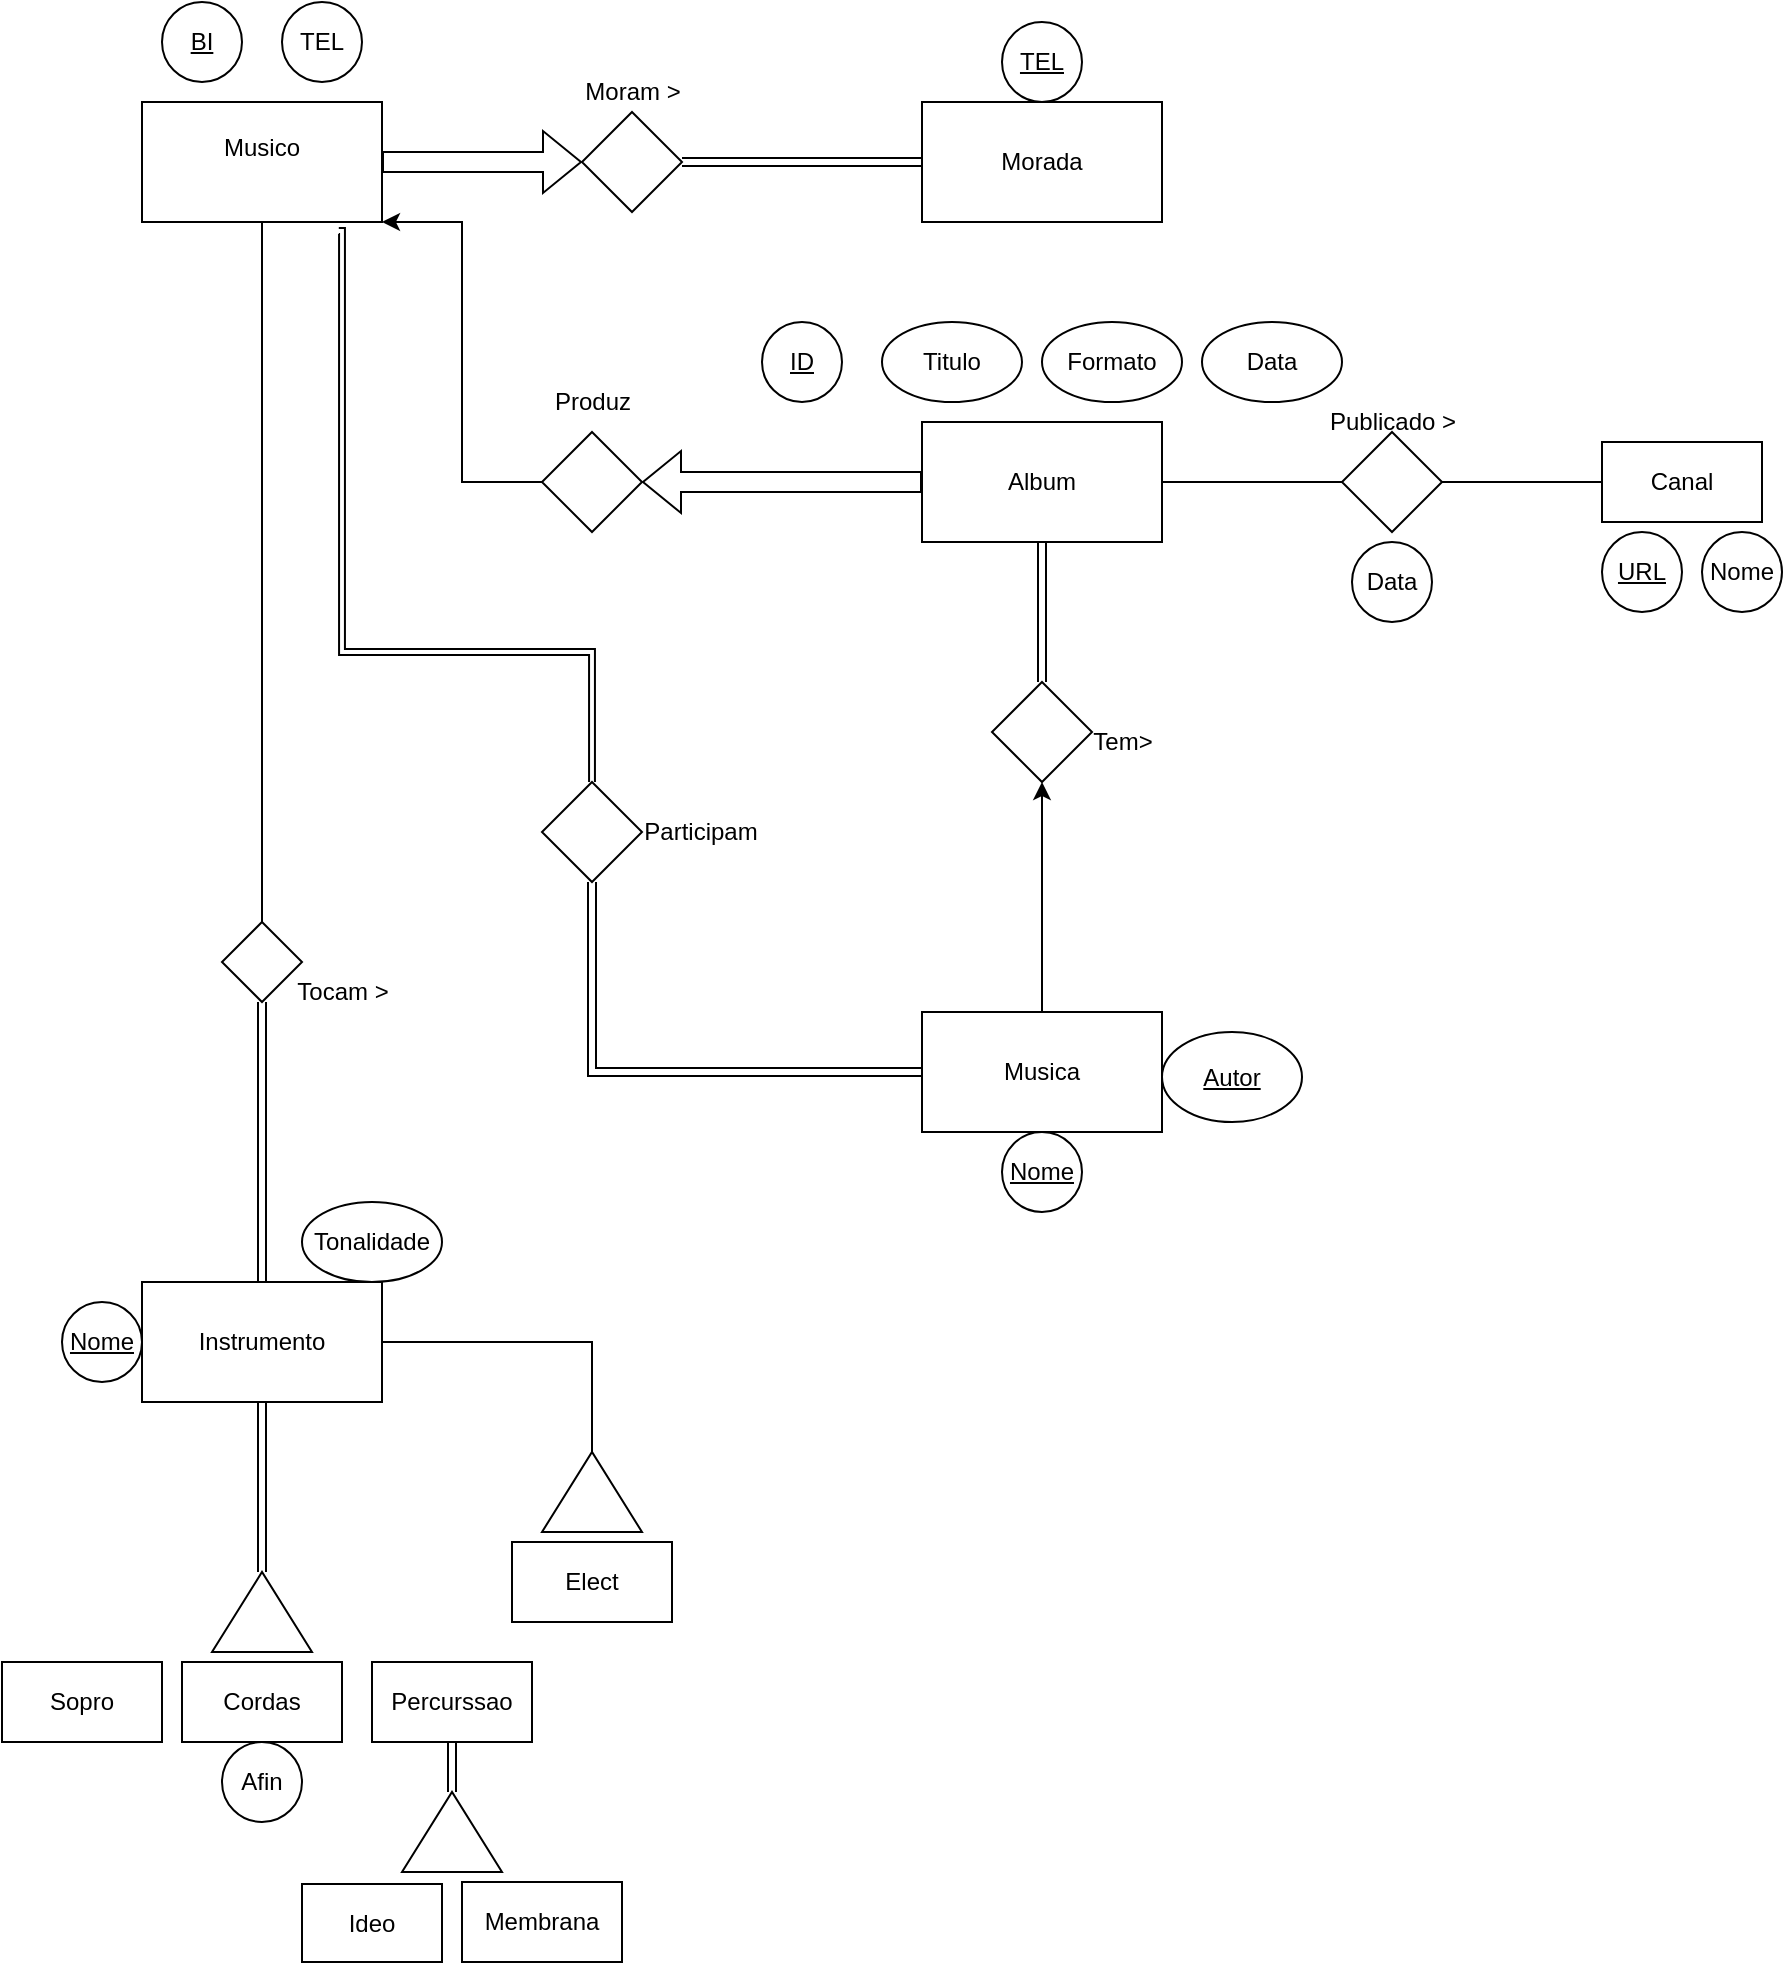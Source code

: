 <mxfile version="18.0.5" type="github">
  <diagram id="sdHl12aGgxhCoOVzmRbm" name="Page-1">
    <mxGraphModel dx="1673" dy="929" grid="1" gridSize="10" guides="1" tooltips="1" connect="1" arrows="1" fold="1" page="1" pageScale="1" pageWidth="10000" pageHeight="5000" math="0" shadow="0">
      <root>
        <mxCell id="0" />
        <mxCell id="1" parent="0" />
        <mxCell id="3J2q1XgpKWqCFiv-4bGi-29" style="edgeStyle=orthogonalEdgeStyle;rounded=0;orthogonalLoop=1;jettySize=auto;html=1;entryX=0.5;entryY=0;entryDx=0;entryDy=0;endArrow=none;endFill=0;" edge="1" parent="1" source="3J2q1XgpKWqCFiv-4bGi-1" target="3J2q1XgpKWqCFiv-4bGi-26">
          <mxGeometry relative="1" as="geometry" />
        </mxCell>
        <mxCell id="3J2q1XgpKWqCFiv-4bGi-1" value="&lt;div&gt;Musico&lt;/div&gt;&lt;br&gt;" style="rounded=0;whiteSpace=wrap;html=1;" vertex="1" parent="1">
          <mxGeometry x="100" y="190" width="120" height="60" as="geometry" />
        </mxCell>
        <mxCell id="3J2q1XgpKWqCFiv-4bGi-3" value="&lt;u&gt;BI&lt;/u&gt;" style="ellipse;whiteSpace=wrap;html=1;" vertex="1" parent="1">
          <mxGeometry x="110" y="140" width="40" height="40" as="geometry" />
        </mxCell>
        <mxCell id="3J2q1XgpKWqCFiv-4bGi-4" value="TEL" style="ellipse;whiteSpace=wrap;html=1;" vertex="1" parent="1">
          <mxGeometry x="170" y="140" width="40" height="40" as="geometry" />
        </mxCell>
        <mxCell id="3J2q1XgpKWqCFiv-4bGi-28" style="edgeStyle=orthogonalEdgeStyle;shape=link;rounded=0;orthogonalLoop=1;jettySize=auto;html=1;endArrow=none;endFill=0;" edge="1" parent="1" source="3J2q1XgpKWqCFiv-4bGi-5" target="3J2q1XgpKWqCFiv-4bGi-26">
          <mxGeometry relative="1" as="geometry" />
        </mxCell>
        <mxCell id="3J2q1XgpKWqCFiv-4bGi-51" style="edgeStyle=orthogonalEdgeStyle;rounded=0;orthogonalLoop=1;jettySize=auto;html=1;startArrow=none;startFill=0;endArrow=classic;endFill=1;shape=link;" edge="1" parent="1" source="3J2q1XgpKWqCFiv-4bGi-5" target="3J2q1XgpKWqCFiv-4bGi-46">
          <mxGeometry relative="1" as="geometry" />
        </mxCell>
        <mxCell id="3J2q1XgpKWqCFiv-4bGi-63" style="edgeStyle=orthogonalEdgeStyle;rounded=0;orthogonalLoop=1;jettySize=auto;html=1;entryX=0.5;entryY=0;entryDx=0;entryDy=0;startArrow=none;startFill=0;endArrow=classic;endFill=1;" edge="1" parent="1" source="3J2q1XgpKWqCFiv-4bGi-5" target="3J2q1XgpKWqCFiv-4bGi-62">
          <mxGeometry relative="1" as="geometry">
            <Array as="points">
              <mxPoint x="325" y="810" />
              <mxPoint x="325" y="885" />
            </Array>
          </mxGeometry>
        </mxCell>
        <mxCell id="3J2q1XgpKWqCFiv-4bGi-5" value="Instrumento" style="rounded=0;whiteSpace=wrap;html=1;" vertex="1" parent="1">
          <mxGeometry x="100" y="780" width="120" height="60" as="geometry" />
        </mxCell>
        <mxCell id="3J2q1XgpKWqCFiv-4bGi-6" value="&lt;u&gt;Nome&lt;/u&gt;" style="ellipse;whiteSpace=wrap;html=1;" vertex="1" parent="1">
          <mxGeometry x="60" y="790" width="40" height="40" as="geometry" />
        </mxCell>
        <mxCell id="3J2q1XgpKWqCFiv-4bGi-7" value="Tonalidade" style="ellipse;whiteSpace=wrap;html=1;" vertex="1" parent="1">
          <mxGeometry x="180" y="740" width="70" height="40" as="geometry" />
        </mxCell>
        <mxCell id="3J2q1XgpKWqCFiv-4bGi-31" style="edgeStyle=orthogonalEdgeStyle;rounded=0;orthogonalLoop=1;jettySize=auto;html=1;endArrow=none;endFill=0;startArrow=classic;startFill=1;" edge="1" parent="1" source="3J2q1XgpKWqCFiv-4bGi-32" target="3J2q1XgpKWqCFiv-4bGi-16">
          <mxGeometry relative="1" as="geometry" />
        </mxCell>
        <mxCell id="3J2q1XgpKWqCFiv-4bGi-67" style="edgeStyle=orthogonalEdgeStyle;rounded=0;orthogonalLoop=1;jettySize=auto;html=1;startArrow=none;startFill=0;endArrow=none;endFill=0;" edge="1" parent="1" source="3J2q1XgpKWqCFiv-4bGi-8" target="3J2q1XgpKWqCFiv-4bGi-66">
          <mxGeometry relative="1" as="geometry" />
        </mxCell>
        <mxCell id="3J2q1XgpKWqCFiv-4bGi-8" value="Album" style="rounded=0;whiteSpace=wrap;html=1;" vertex="1" parent="1">
          <mxGeometry x="490" y="350" width="120" height="60" as="geometry" />
        </mxCell>
        <mxCell id="3J2q1XgpKWqCFiv-4bGi-9" value="&lt;u&gt;ID&lt;/u&gt;" style="ellipse;whiteSpace=wrap;html=1;" vertex="1" parent="1">
          <mxGeometry x="410" y="300" width="40" height="40" as="geometry" />
        </mxCell>
        <mxCell id="3J2q1XgpKWqCFiv-4bGi-10" value="Titulo" style="ellipse;whiteSpace=wrap;html=1;" vertex="1" parent="1">
          <mxGeometry x="470" y="300" width="70" height="40" as="geometry" />
        </mxCell>
        <mxCell id="3J2q1XgpKWqCFiv-4bGi-11" value="Formato" style="ellipse;whiteSpace=wrap;html=1;" vertex="1" parent="1">
          <mxGeometry x="550" y="300" width="70" height="40" as="geometry" />
        </mxCell>
        <mxCell id="3J2q1XgpKWqCFiv-4bGi-12" value="&lt;div&gt;Data&lt;/div&gt;" style="ellipse;whiteSpace=wrap;html=1;" vertex="1" parent="1">
          <mxGeometry x="630" y="300" width="70" height="40" as="geometry" />
        </mxCell>
        <mxCell id="3J2q1XgpKWqCFiv-4bGi-13" value="&lt;div&gt;Morada&lt;/div&gt;" style="rounded=0;whiteSpace=wrap;html=1;" vertex="1" parent="1">
          <mxGeometry x="490" y="190" width="120" height="60" as="geometry" />
        </mxCell>
        <mxCell id="3J2q1XgpKWqCFiv-4bGi-15" value="&lt;u&gt;TEL&lt;/u&gt;" style="ellipse;whiteSpace=wrap;html=1;" vertex="1" parent="1">
          <mxGeometry x="530" y="150" width="40" height="40" as="geometry" />
        </mxCell>
        <mxCell id="3J2q1XgpKWqCFiv-4bGi-37" style="edgeStyle=orthogonalEdgeStyle;shape=link;rounded=0;orthogonalLoop=1;jettySize=auto;html=1;startArrow=classic;startFill=1;endArrow=classicThin;endFill=1;" edge="1" parent="1" source="3J2q1XgpKWqCFiv-4bGi-16" target="3J2q1XgpKWqCFiv-4bGi-35">
          <mxGeometry relative="1" as="geometry" />
        </mxCell>
        <mxCell id="3J2q1XgpKWqCFiv-4bGi-16" value="Musica" style="rounded=0;whiteSpace=wrap;html=1;" vertex="1" parent="1">
          <mxGeometry x="490" y="645" width="120" height="60" as="geometry" />
        </mxCell>
        <mxCell id="3J2q1XgpKWqCFiv-4bGi-17" value="&lt;u&gt;Nome&lt;/u&gt;" style="ellipse;whiteSpace=wrap;html=1;" vertex="1" parent="1">
          <mxGeometry x="530" y="705" width="40" height="40" as="geometry" />
        </mxCell>
        <mxCell id="3J2q1XgpKWqCFiv-4bGi-18" value="&lt;u&gt;Autor&lt;/u&gt;" style="ellipse;whiteSpace=wrap;html=1;" vertex="1" parent="1">
          <mxGeometry x="610" y="655" width="70" height="45" as="geometry" />
        </mxCell>
        <mxCell id="3J2q1XgpKWqCFiv-4bGi-23" style="edgeStyle=orthogonalEdgeStyle;rounded=0;orthogonalLoop=1;jettySize=auto;html=1;endArrow=none;endFill=0;shape=link;" edge="1" parent="1" source="3J2q1XgpKWqCFiv-4bGi-19">
          <mxGeometry relative="1" as="geometry">
            <mxPoint x="490" y="220" as="targetPoint" />
          </mxGeometry>
        </mxCell>
        <mxCell id="3J2q1XgpKWqCFiv-4bGi-19" value="" style="rhombus;whiteSpace=wrap;html=1;" vertex="1" parent="1">
          <mxGeometry x="320" y="195" width="50" height="50" as="geometry" />
        </mxCell>
        <mxCell id="3J2q1XgpKWqCFiv-4bGi-24" value="Moram &amp;gt;" style="text;html=1;align=center;verticalAlign=middle;resizable=0;points=[];autosize=1;strokeColor=none;fillColor=none;" vertex="1" parent="1">
          <mxGeometry x="315" y="175" width="60" height="20" as="geometry" />
        </mxCell>
        <mxCell id="3J2q1XgpKWqCFiv-4bGi-25" value="" style="shape=flexArrow;endArrow=classic;html=1;rounded=0;entryX=0;entryY=0.5;entryDx=0;entryDy=0;" edge="1" parent="1" source="3J2q1XgpKWqCFiv-4bGi-1" target="3J2q1XgpKWqCFiv-4bGi-19">
          <mxGeometry width="50" height="50" relative="1" as="geometry">
            <mxPoint x="190" y="410" as="sourcePoint" />
            <mxPoint x="240" y="360" as="targetPoint" />
            <Array as="points" />
          </mxGeometry>
        </mxCell>
        <mxCell id="3J2q1XgpKWqCFiv-4bGi-26" value="" style="rhombus;whiteSpace=wrap;html=1;" vertex="1" parent="1">
          <mxGeometry x="140" y="600" width="40" height="40" as="geometry" />
        </mxCell>
        <mxCell id="3J2q1XgpKWqCFiv-4bGi-27" value="Tocam &amp;gt; " style="text;html=1;align=center;verticalAlign=middle;resizable=0;points=[];autosize=1;strokeColor=none;fillColor=none;" vertex="1" parent="1">
          <mxGeometry x="170" y="625" width="60" height="20" as="geometry" />
        </mxCell>
        <mxCell id="3J2q1XgpKWqCFiv-4bGi-32" value="" style="rhombus;whiteSpace=wrap;html=1;" vertex="1" parent="1">
          <mxGeometry x="525" y="480" width="50" height="50" as="geometry" />
        </mxCell>
        <mxCell id="3J2q1XgpKWqCFiv-4bGi-33" value="" style="edgeStyle=orthogonalEdgeStyle;rounded=0;orthogonalLoop=1;jettySize=auto;html=1;endArrow=none;endFill=0;shape=link;" edge="1" parent="1" source="3J2q1XgpKWqCFiv-4bGi-8" target="3J2q1XgpKWqCFiv-4bGi-32">
          <mxGeometry relative="1" as="geometry">
            <mxPoint x="550" y="410.0" as="sourcePoint" />
            <mxPoint x="550" y="645.0" as="targetPoint" />
          </mxGeometry>
        </mxCell>
        <mxCell id="3J2q1XgpKWqCFiv-4bGi-34" value="Tem&amp;gt;" style="text;html=1;align=center;verticalAlign=middle;resizable=0;points=[];autosize=1;strokeColor=none;fillColor=none;" vertex="1" parent="1">
          <mxGeometry x="565" y="500" width="50" height="20" as="geometry" />
        </mxCell>
        <mxCell id="3J2q1XgpKWqCFiv-4bGi-38" style="edgeStyle=orthogonalEdgeStyle;shape=link;rounded=0;orthogonalLoop=1;jettySize=auto;html=1;entryX=0.82;entryY=1.075;entryDx=0;entryDy=0;entryPerimeter=0;startArrow=classic;startFill=1;endArrow=classicThin;endFill=1;width=2.941;" edge="1" parent="1" source="3J2q1XgpKWqCFiv-4bGi-35" target="3J2q1XgpKWqCFiv-4bGi-1">
          <mxGeometry relative="1" as="geometry">
            <Array as="points">
              <mxPoint x="325" y="465" />
              <mxPoint x="200" y="465" />
              <mxPoint x="200" y="255" />
            </Array>
          </mxGeometry>
        </mxCell>
        <mxCell id="3J2q1XgpKWqCFiv-4bGi-35" value="" style="rhombus;whiteSpace=wrap;html=1;" vertex="1" parent="1">
          <mxGeometry x="300" y="530" width="50" height="50" as="geometry" />
        </mxCell>
        <mxCell id="3J2q1XgpKWqCFiv-4bGi-36" value="&lt;div&gt;Participam&lt;/div&gt;" style="text;html=1;align=center;verticalAlign=middle;resizable=0;points=[];autosize=1;strokeColor=none;fillColor=none;" vertex="1" parent="1">
          <mxGeometry x="344" y="545" width="70" height="20" as="geometry" />
        </mxCell>
        <mxCell id="3J2q1XgpKWqCFiv-4bGi-44" style="edgeStyle=orthogonalEdgeStyle;rounded=0;orthogonalLoop=1;jettySize=auto;html=1;entryX=1;entryY=1;entryDx=0;entryDy=0;startArrow=none;startFill=0;endArrow=classic;endFill=1;" edge="1" parent="1" source="3J2q1XgpKWqCFiv-4bGi-39" target="3J2q1XgpKWqCFiv-4bGi-1">
          <mxGeometry relative="1" as="geometry">
            <Array as="points">
              <mxPoint x="260" y="380" />
              <mxPoint x="260" y="250" />
            </Array>
          </mxGeometry>
        </mxCell>
        <mxCell id="3J2q1XgpKWqCFiv-4bGi-39" value="" style="rhombus;whiteSpace=wrap;html=1;" vertex="1" parent="1">
          <mxGeometry x="300" y="355" width="50" height="50" as="geometry" />
        </mxCell>
        <mxCell id="3J2q1XgpKWqCFiv-4bGi-40" value="Produz" style="text;html=1;align=center;verticalAlign=middle;resizable=0;points=[];autosize=1;strokeColor=none;fillColor=none;" vertex="1" parent="1">
          <mxGeometry x="300" y="330" width="50" height="20" as="geometry" />
        </mxCell>
        <mxCell id="3J2q1XgpKWqCFiv-4bGi-43" value="" style="shape=flexArrow;endArrow=classic;html=1;rounded=0;exitX=0;exitY=0.5;exitDx=0;exitDy=0;entryX=1;entryY=0.5;entryDx=0;entryDy=0;" edge="1" parent="1" source="3J2q1XgpKWqCFiv-4bGi-8" target="3J2q1XgpKWqCFiv-4bGi-39">
          <mxGeometry width="50" height="50" relative="1" as="geometry">
            <mxPoint x="320" y="450" as="sourcePoint" />
            <mxPoint x="370" y="400" as="targetPoint" />
          </mxGeometry>
        </mxCell>
        <mxCell id="3J2q1XgpKWqCFiv-4bGi-46" value="" style="triangle;whiteSpace=wrap;html=1;rotation=-90;" vertex="1" parent="1">
          <mxGeometry x="140" y="920" width="40" height="50" as="geometry" />
        </mxCell>
        <mxCell id="3J2q1XgpKWqCFiv-4bGi-47" value="Sopro" style="rounded=0;whiteSpace=wrap;html=1;" vertex="1" parent="1">
          <mxGeometry x="30" y="970" width="80" height="40" as="geometry" />
        </mxCell>
        <mxCell id="3J2q1XgpKWqCFiv-4bGi-48" value="Cordas" style="rounded=0;whiteSpace=wrap;html=1;" vertex="1" parent="1">
          <mxGeometry x="120" y="970" width="80" height="40" as="geometry" />
        </mxCell>
        <mxCell id="3J2q1XgpKWqCFiv-4bGi-61" style="edgeStyle=orthogonalEdgeStyle;shape=link;rounded=0;orthogonalLoop=1;jettySize=auto;html=1;startArrow=none;startFill=0;endArrow=classic;endFill=1;" edge="1" parent="1" source="3J2q1XgpKWqCFiv-4bGi-50" target="3J2q1XgpKWqCFiv-4bGi-54">
          <mxGeometry relative="1" as="geometry" />
        </mxCell>
        <mxCell id="3J2q1XgpKWqCFiv-4bGi-50" value="Percurssao" style="rounded=0;whiteSpace=wrap;html=1;" vertex="1" parent="1">
          <mxGeometry x="215" y="970" width="80" height="40" as="geometry" />
        </mxCell>
        <mxCell id="3J2q1XgpKWqCFiv-4bGi-53" value="Afin" style="ellipse;whiteSpace=wrap;html=1;" vertex="1" parent="1">
          <mxGeometry x="140" y="1010" width="40" height="40" as="geometry" />
        </mxCell>
        <mxCell id="3J2q1XgpKWqCFiv-4bGi-54" value="" style="triangle;whiteSpace=wrap;html=1;rotation=-90;" vertex="1" parent="1">
          <mxGeometry x="235" y="1030" width="40" height="50" as="geometry" />
        </mxCell>
        <mxCell id="3J2q1XgpKWqCFiv-4bGi-56" value="Ideo" style="rounded=0;whiteSpace=wrap;html=1;" vertex="1" parent="1">
          <mxGeometry x="180" y="1081" width="70" height="39" as="geometry" />
        </mxCell>
        <mxCell id="3J2q1XgpKWqCFiv-4bGi-57" value="Membrana" style="rounded=0;whiteSpace=wrap;html=1;" vertex="1" parent="1">
          <mxGeometry x="260" y="1080" width="80" height="40" as="geometry" />
        </mxCell>
        <mxCell id="3J2q1XgpKWqCFiv-4bGi-62" value="" style="triangle;whiteSpace=wrap;html=1;rotation=-90;" vertex="1" parent="1">
          <mxGeometry x="305" y="860" width="40" height="50" as="geometry" />
        </mxCell>
        <mxCell id="3J2q1XgpKWqCFiv-4bGi-64" value="Elect" style="rounded=0;whiteSpace=wrap;html=1;" vertex="1" parent="1">
          <mxGeometry x="285" y="910" width="80" height="40" as="geometry" />
        </mxCell>
        <mxCell id="3J2q1XgpKWqCFiv-4bGi-65" value="&lt;div&gt;Canal&lt;/div&gt;" style="rounded=0;whiteSpace=wrap;html=1;" vertex="1" parent="1">
          <mxGeometry x="830" y="360" width="80" height="40" as="geometry" />
        </mxCell>
        <mxCell id="3J2q1XgpKWqCFiv-4bGi-68" style="edgeStyle=orthogonalEdgeStyle;rounded=0;orthogonalLoop=1;jettySize=auto;html=1;entryX=0;entryY=0.5;entryDx=0;entryDy=0;startArrow=none;startFill=0;endArrow=none;endFill=0;" edge="1" parent="1" source="3J2q1XgpKWqCFiv-4bGi-66" target="3J2q1XgpKWqCFiv-4bGi-65">
          <mxGeometry relative="1" as="geometry" />
        </mxCell>
        <mxCell id="3J2q1XgpKWqCFiv-4bGi-66" value="" style="rhombus;whiteSpace=wrap;html=1;" vertex="1" parent="1">
          <mxGeometry x="700" y="355" width="50" height="50" as="geometry" />
        </mxCell>
        <mxCell id="3J2q1XgpKWqCFiv-4bGi-69" value="&lt;div&gt;Data&lt;/div&gt;" style="ellipse;whiteSpace=wrap;html=1;" vertex="1" parent="1">
          <mxGeometry x="705" y="410" width="40" height="40" as="geometry" />
        </mxCell>
        <mxCell id="3J2q1XgpKWqCFiv-4bGi-70" value="Publicado &amp;gt;" style="text;html=1;align=center;verticalAlign=middle;resizable=0;points=[];autosize=1;strokeColor=none;fillColor=none;" vertex="1" parent="1">
          <mxGeometry x="685" y="340" width="80" height="20" as="geometry" />
        </mxCell>
        <mxCell id="3J2q1XgpKWqCFiv-4bGi-71" value="&lt;u&gt;URL&lt;/u&gt;" style="ellipse;whiteSpace=wrap;html=1;" vertex="1" parent="1">
          <mxGeometry x="830" y="405" width="40" height="40" as="geometry" />
        </mxCell>
        <mxCell id="3J2q1XgpKWqCFiv-4bGi-72" value="Nome" style="ellipse;whiteSpace=wrap;html=1;" vertex="1" parent="1">
          <mxGeometry x="880" y="405" width="40" height="40" as="geometry" />
        </mxCell>
      </root>
    </mxGraphModel>
  </diagram>
</mxfile>
